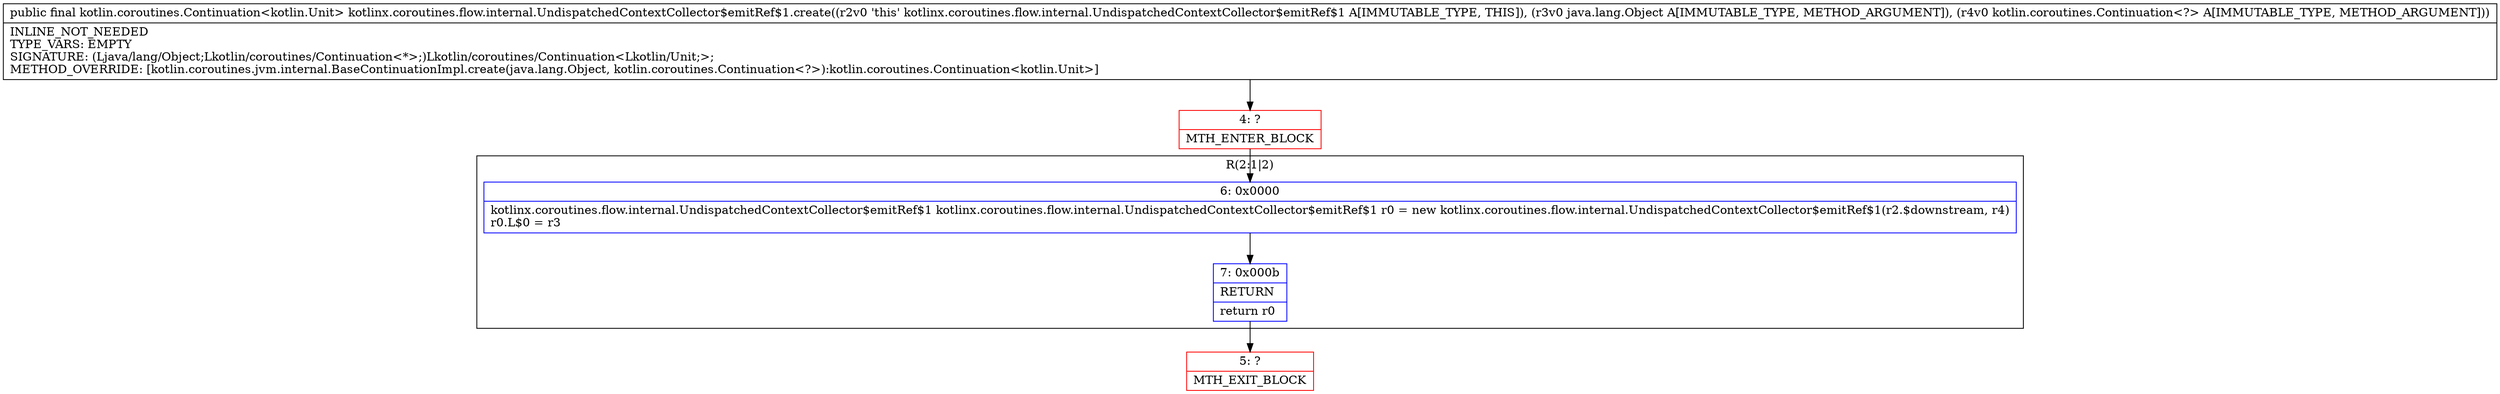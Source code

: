 digraph "CFG forkotlinx.coroutines.flow.internal.UndispatchedContextCollector$emitRef$1.create(Ljava\/lang\/Object;Lkotlin\/coroutines\/Continuation;)Lkotlin\/coroutines\/Continuation;" {
subgraph cluster_Region_239914806 {
label = "R(2:1|2)";
node [shape=record,color=blue];
Node_6 [shape=record,label="{6\:\ 0x0000|kotlinx.coroutines.flow.internal.UndispatchedContextCollector$emitRef$1 kotlinx.coroutines.flow.internal.UndispatchedContextCollector$emitRef$1 r0 = new kotlinx.coroutines.flow.internal.UndispatchedContextCollector$emitRef$1(r2.$downstream, r4)\lr0.L$0 = r3\l}"];
Node_7 [shape=record,label="{7\:\ 0x000b|RETURN\l|return r0\l}"];
}
Node_4 [shape=record,color=red,label="{4\:\ ?|MTH_ENTER_BLOCK\l}"];
Node_5 [shape=record,color=red,label="{5\:\ ?|MTH_EXIT_BLOCK\l}"];
MethodNode[shape=record,label="{public final kotlin.coroutines.Continuation\<kotlin.Unit\> kotlinx.coroutines.flow.internal.UndispatchedContextCollector$emitRef$1.create((r2v0 'this' kotlinx.coroutines.flow.internal.UndispatchedContextCollector$emitRef$1 A[IMMUTABLE_TYPE, THIS]), (r3v0 java.lang.Object A[IMMUTABLE_TYPE, METHOD_ARGUMENT]), (r4v0 kotlin.coroutines.Continuation\<?\> A[IMMUTABLE_TYPE, METHOD_ARGUMENT]))  | INLINE_NOT_NEEDED\lTYPE_VARS: EMPTY\lSIGNATURE: (Ljava\/lang\/Object;Lkotlin\/coroutines\/Continuation\<*\>;)Lkotlin\/coroutines\/Continuation\<Lkotlin\/Unit;\>;\lMETHOD_OVERRIDE: [kotlin.coroutines.jvm.internal.BaseContinuationImpl.create(java.lang.Object, kotlin.coroutines.Continuation\<?\>):kotlin.coroutines.Continuation\<kotlin.Unit\>]\l}"];
MethodNode -> Node_4;Node_6 -> Node_7;
Node_7 -> Node_5;
Node_4 -> Node_6;
}

